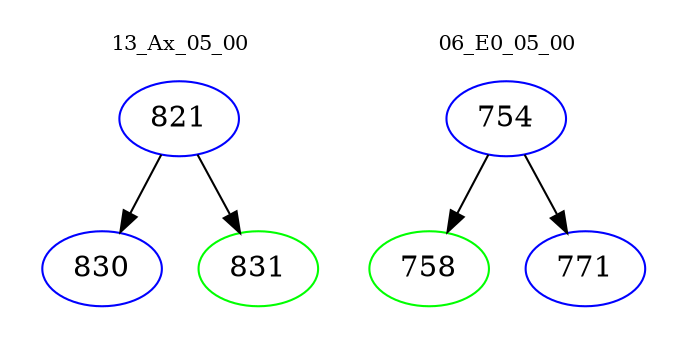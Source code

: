 digraph{
subgraph cluster_0 {
color = white
label = "13_Ax_05_00";
fontsize=10;
T0_821 [label="821", color="blue"]
T0_821 -> T0_830 [color="black"]
T0_830 [label="830", color="blue"]
T0_821 -> T0_831 [color="black"]
T0_831 [label="831", color="green"]
}
subgraph cluster_1 {
color = white
label = "06_E0_05_00";
fontsize=10;
T1_754 [label="754", color="blue"]
T1_754 -> T1_758 [color="black"]
T1_758 [label="758", color="green"]
T1_754 -> T1_771 [color="black"]
T1_771 [label="771", color="blue"]
}
}
